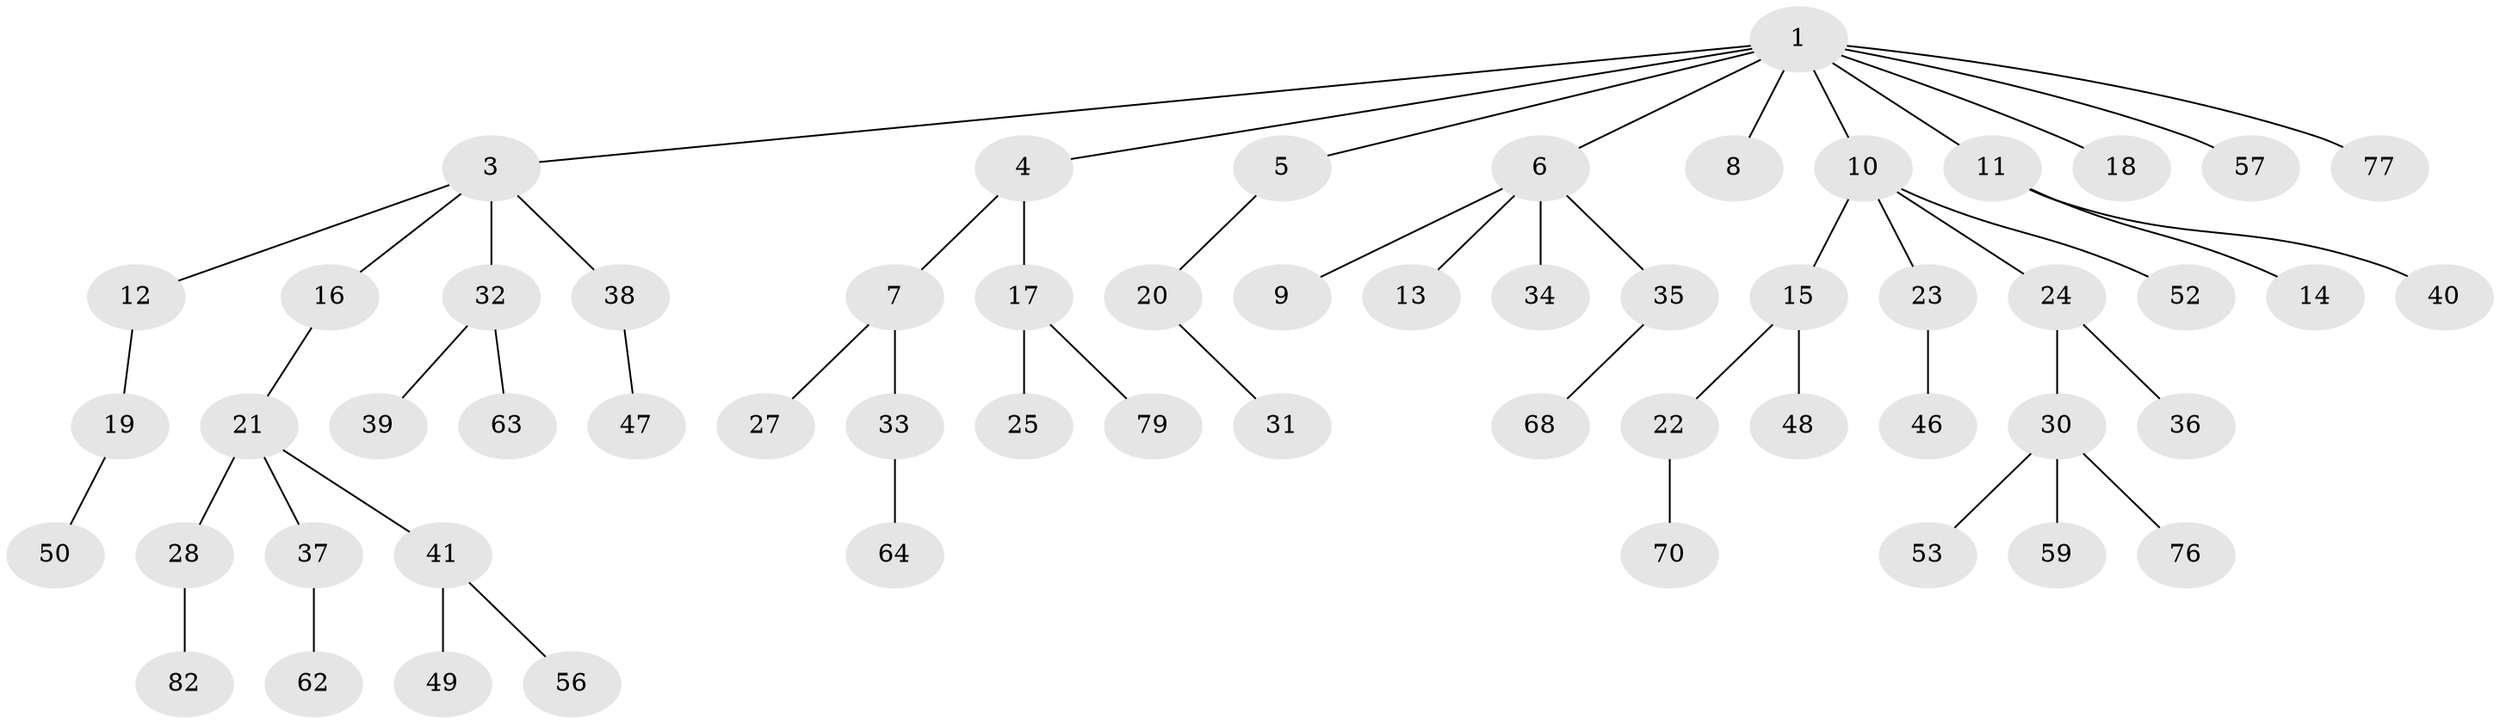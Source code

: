 // original degree distribution, {8: 0.012195121951219513, 4: 0.06097560975609756, 5: 0.036585365853658534, 3: 0.12195121951219512, 2: 0.25609756097560976, 1: 0.5, 6: 0.012195121951219513}
// Generated by graph-tools (version 1.1) at 2025/19/03/04/25 18:19:20]
// undirected, 57 vertices, 56 edges
graph export_dot {
graph [start="1"]
  node [color=gray90,style=filled];
  1 [super="+2"];
  3;
  4;
  5;
  6;
  7;
  8;
  9;
  10;
  11 [super="+71"];
  12;
  13;
  14 [super="+66"];
  15 [super="+45+26"];
  16 [super="+51"];
  17;
  18;
  19;
  20;
  21;
  22;
  23 [super="+43"];
  24 [super="+29"];
  25;
  27 [super="+61"];
  28;
  30 [super="+44"];
  31;
  32;
  33;
  34;
  35;
  36;
  37;
  38;
  39;
  40;
  41 [super="+42"];
  46;
  47 [super="+65"];
  48 [super="+74+75+80+60+55"];
  49 [super="+72"];
  50;
  52;
  53;
  56;
  57 [super="+67+73"];
  59;
  62;
  63;
  64;
  68 [super="+78"];
  70;
  76;
  77;
  79;
  82;
  1 -- 3;
  1 -- 4;
  1 -- 6;
  1 -- 10;
  1 -- 18;
  1 -- 57;
  1 -- 77;
  1 -- 8;
  1 -- 11;
  1 -- 5;
  3 -- 12;
  3 -- 16;
  3 -- 32;
  3 -- 38;
  4 -- 7;
  4 -- 17;
  5 -- 20;
  6 -- 9;
  6 -- 13;
  6 -- 34;
  6 -- 35;
  7 -- 27;
  7 -- 33;
  10 -- 15;
  10 -- 23;
  10 -- 24;
  10 -- 52;
  11 -- 14;
  11 -- 40;
  12 -- 19;
  15 -- 22;
  15 -- 48;
  16 -- 21;
  17 -- 25;
  17 -- 79;
  19 -- 50;
  20 -- 31;
  21 -- 28;
  21 -- 37;
  21 -- 41;
  22 -- 70;
  23 -- 46;
  24 -- 30;
  24 -- 36;
  28 -- 82;
  30 -- 59;
  30 -- 76;
  30 -- 53;
  32 -- 39;
  32 -- 63;
  33 -- 64;
  35 -- 68;
  37 -- 62;
  38 -- 47;
  41 -- 56;
  41 -- 49;
}
